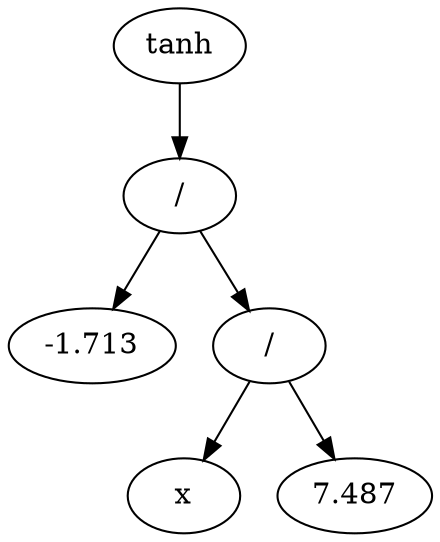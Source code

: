 digraph {
	0 [label=tanh]
	1 [label="/"]
	0 -> 1
	2 [label=-1.713]
	1 -> 2
	3 [label="/"]
	1 -> 3
	4 [label=x]
	3 -> 4
	5 [label=7.487]
	3 -> 5
}
